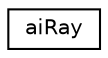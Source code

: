 digraph "Graphical Class Hierarchy"
{
  edge [fontname="Helvetica",fontsize="10",labelfontname="Helvetica",labelfontsize="10"];
  node [fontname="Helvetica",fontsize="10",shape=record];
  rankdir="LR";
  Node1 [label="aiRay",height=0.2,width=0.4,color="black", fillcolor="white", style="filled",URL="$structai_ray.html"];
}
